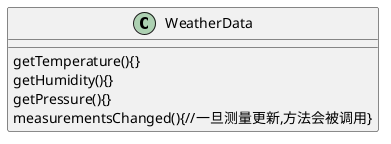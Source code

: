 @startuml
class WeatherData {
getTemperature(){}
getHumidity(){}
getPressure(){}
measurementsChanged(){//一旦测量更新,方法会被调用}
}
@enduml